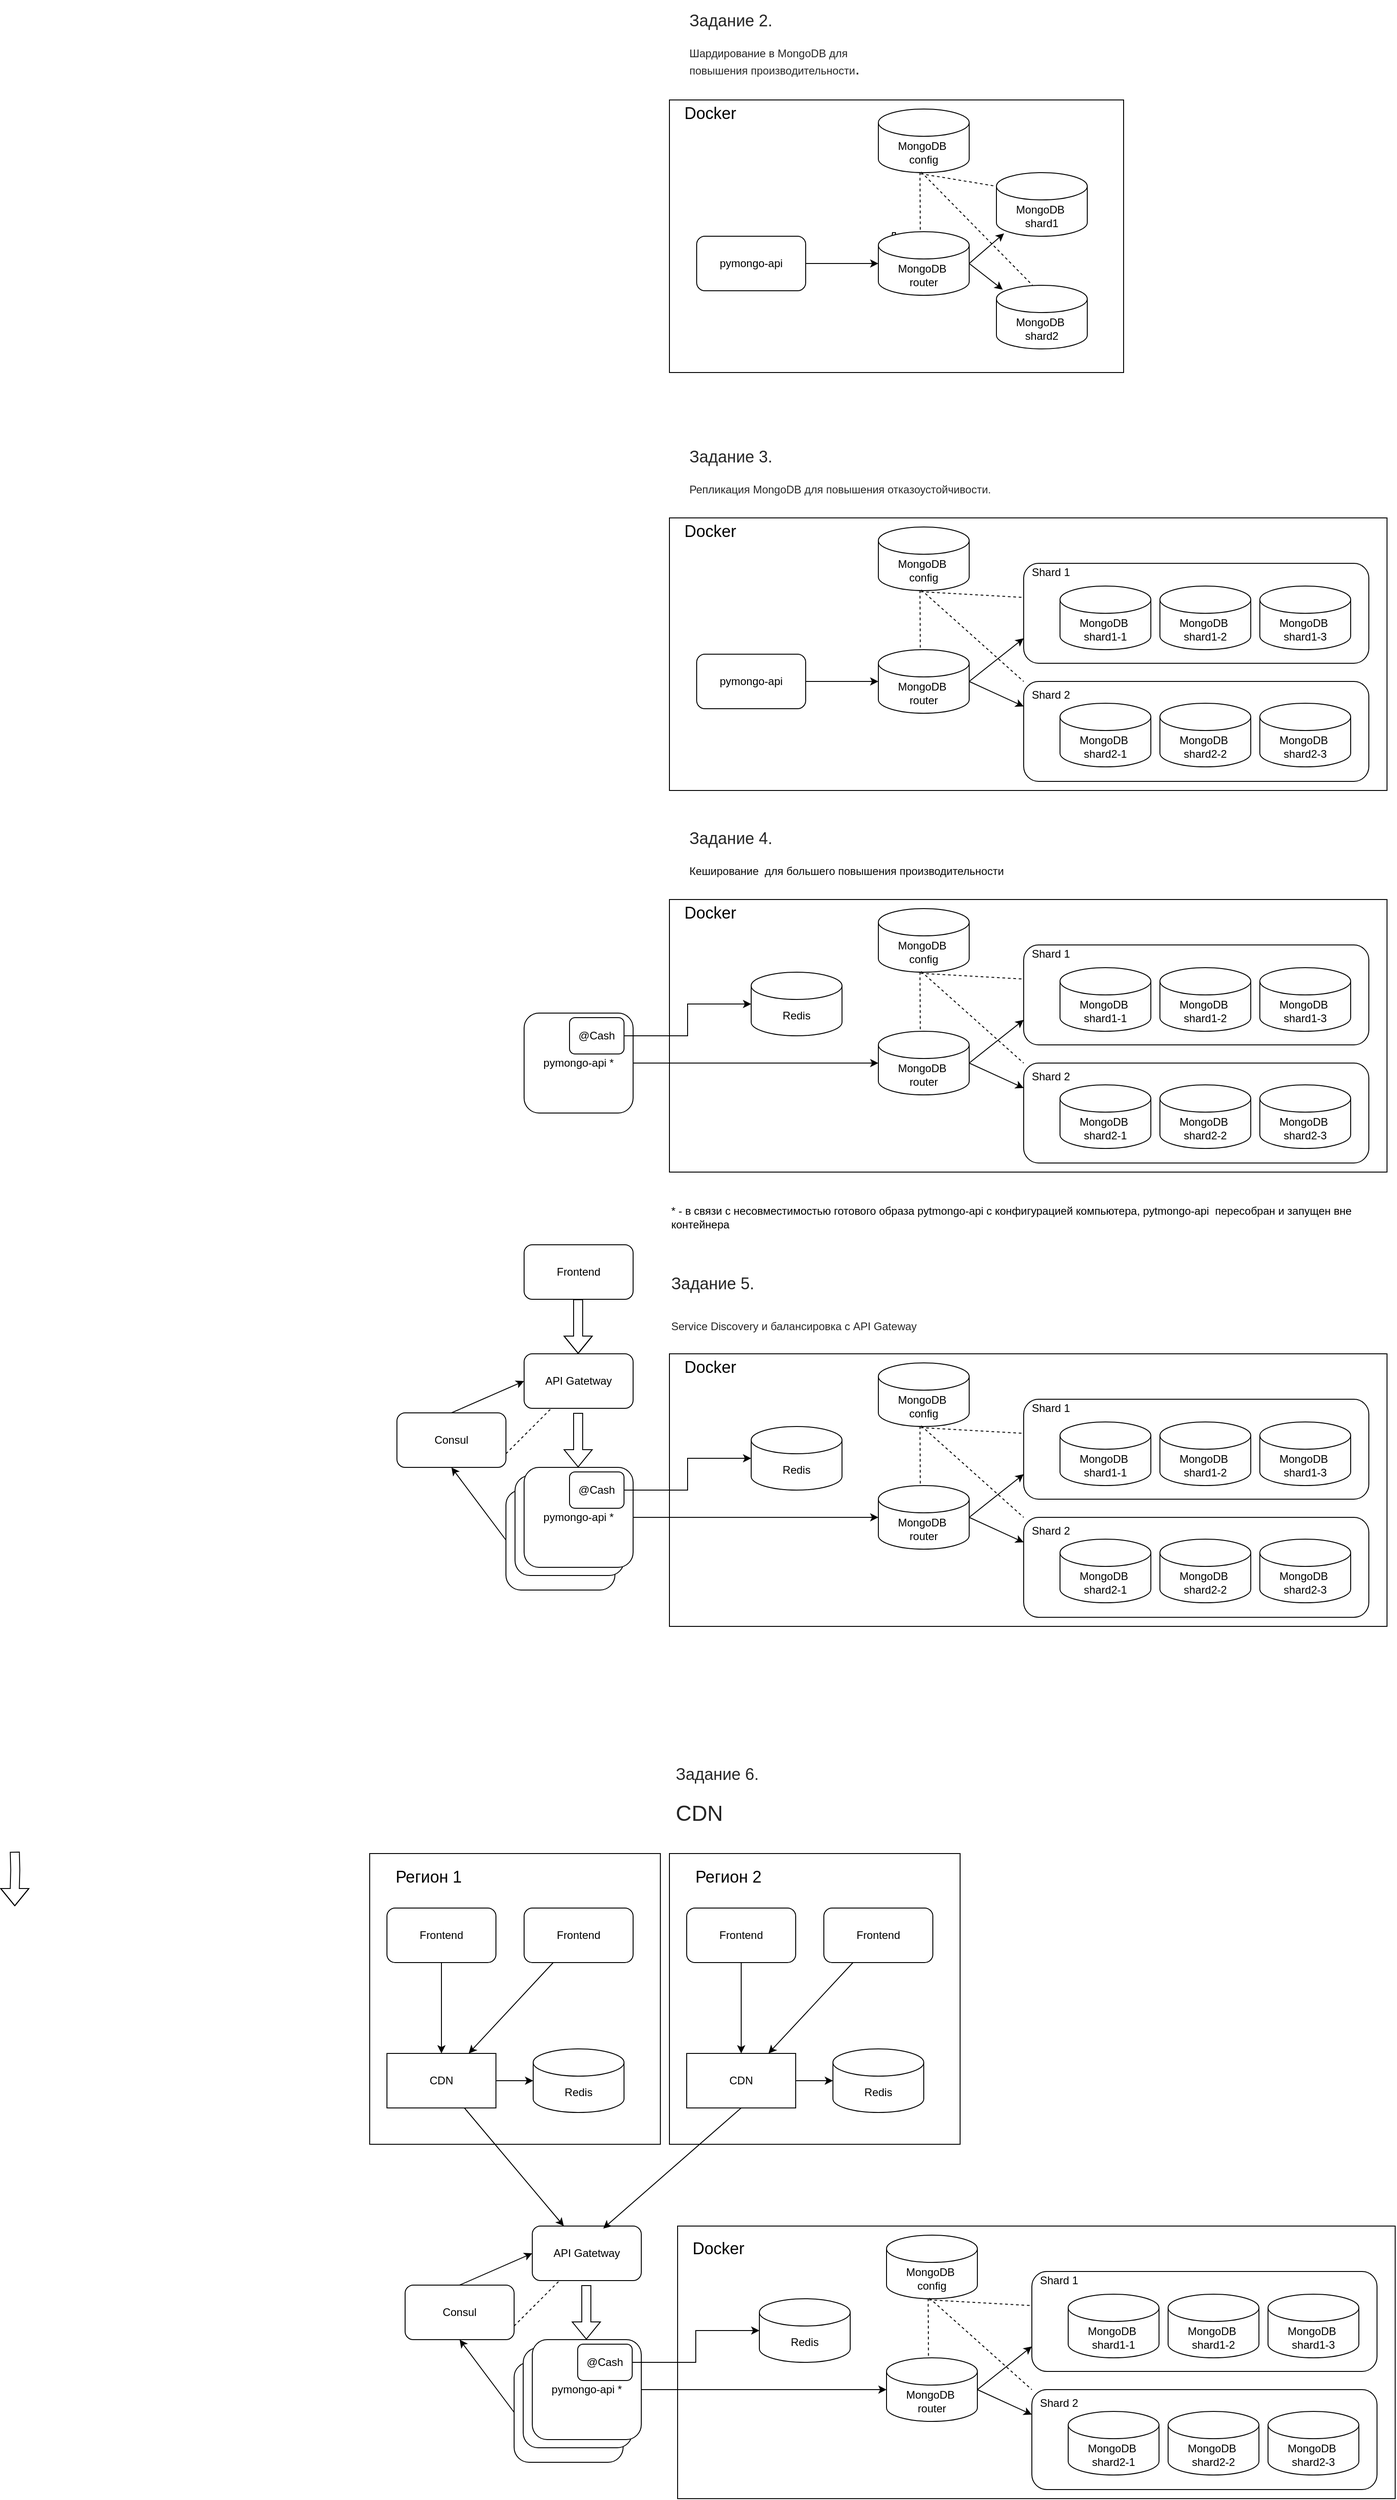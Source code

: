 <mxfile version="26.2.2">
  <diagram name="Page-1" id="-H_mtQnk-PTXWXPvYvuk">
    <mxGraphModel dx="2745" dy="1264" grid="1" gridSize="10" guides="1" tooltips="1" connect="1" arrows="1" fold="1" page="1" pageScale="1" pageWidth="1169" pageHeight="827" math="0" shadow="0">
      <root>
        <mxCell id="0" />
        <mxCell id="1" parent="0" />
        <mxCell id="1ZcwwXlKoj_4XfmJDvag-219" value="" style="whiteSpace=wrap;html=1;aspect=fixed;" vertex="1" parent="1">
          <mxGeometry x="330" y="2070" width="320" height="320" as="geometry" />
        </mxCell>
        <mxCell id="1ZcwwXlKoj_4XfmJDvag-103" value="pymongo-api *" style="rounded=1;whiteSpace=wrap;html=1;" vertex="1" parent="1">
          <mxGeometry x="150" y="1670" width="120" height="110" as="geometry" />
        </mxCell>
        <mxCell id="1ZcwwXlKoj_4XfmJDvag-102" value="pymongo-api *" style="rounded=1;whiteSpace=wrap;html=1;" vertex="1" parent="1">
          <mxGeometry x="160" y="1654" width="120" height="110" as="geometry" />
        </mxCell>
        <mxCell id="1ZcwwXlKoj_4XfmJDvag-11" value="До" style="rounded=0;whiteSpace=wrap;html=1;" vertex="1" parent="1">
          <mxGeometry x="330" y="140" width="500" height="300" as="geometry" />
        </mxCell>
        <mxCell id="zA23MoTUsTF4_91t8viU-2" value="MongoDB&amp;nbsp;&lt;div&gt;router&lt;/div&gt;" style="shape=cylinder3;whiteSpace=wrap;html=1;boundedLbl=1;backgroundOutline=1;size=15;" parent="1" vertex="1">
          <mxGeometry x="560" y="285" width="100" height="70" as="geometry" />
        </mxCell>
        <mxCell id="zA23MoTUsTF4_91t8viU-3" value="pymongo-api" style="rounded=1;whiteSpace=wrap;html=1;" parent="1" vertex="1">
          <mxGeometry x="360" y="290" width="120" height="60" as="geometry" />
        </mxCell>
        <mxCell id="zA23MoTUsTF4_91t8viU-4" style="edgeStyle=orthogonalEdgeStyle;rounded=0;orthogonalLoop=1;jettySize=auto;html=1;exitX=1;exitY=0.5;exitDx=0;exitDy=0;entryX=0;entryY=0.5;entryDx=0;entryDy=0;entryPerimeter=0;" parent="1" source="zA23MoTUsTF4_91t8viU-3" target="zA23MoTUsTF4_91t8viU-2" edge="1">
          <mxGeometry relative="1" as="geometry" />
        </mxCell>
        <mxCell id="1ZcwwXlKoj_4XfmJDvag-1" value="MongoDB&amp;nbsp;&lt;div&gt;shard1&lt;/div&gt;" style="shape=cylinder3;whiteSpace=wrap;html=1;boundedLbl=1;backgroundOutline=1;size=15;" vertex="1" parent="1">
          <mxGeometry x="690" y="220" width="100" height="70" as="geometry" />
        </mxCell>
        <mxCell id="1ZcwwXlKoj_4XfmJDvag-2" value="MongoDB&amp;nbsp;&lt;div&gt;shard2&lt;/div&gt;" style="shape=cylinder3;whiteSpace=wrap;html=1;boundedLbl=1;backgroundOutline=1;size=15;" vertex="1" parent="1">
          <mxGeometry x="690" y="344" width="100" height="70" as="geometry" />
        </mxCell>
        <mxCell id="1ZcwwXlKoj_4XfmJDvag-3" value="MongoDB&amp;nbsp;&lt;div&gt;config&lt;/div&gt;" style="shape=cylinder3;whiteSpace=wrap;html=1;boundedLbl=1;backgroundOutline=1;size=15;" vertex="1" parent="1">
          <mxGeometry x="560" y="150" width="100" height="70" as="geometry" />
        </mxCell>
        <mxCell id="1ZcwwXlKoj_4XfmJDvag-4" value="" style="endArrow=classic;html=1;rounded=0;exitX=1;exitY=0.5;exitDx=0;exitDy=0;exitPerimeter=0;entryX=0.084;entryY=0.955;entryDx=0;entryDy=0;entryPerimeter=0;" edge="1" parent="1" source="zA23MoTUsTF4_91t8viU-2" target="1ZcwwXlKoj_4XfmJDvag-1">
          <mxGeometry width="50" height="50" relative="1" as="geometry">
            <mxPoint x="580" y="280" as="sourcePoint" />
            <mxPoint x="630" y="230" as="targetPoint" />
          </mxGeometry>
        </mxCell>
        <mxCell id="1ZcwwXlKoj_4XfmJDvag-5" value="" style="endArrow=classic;html=1;rounded=0;exitX=1;exitY=0.5;exitDx=0;exitDy=0;exitPerimeter=0;entryX=0.07;entryY=0.069;entryDx=0;entryDy=0;entryPerimeter=0;" edge="1" parent="1" source="zA23MoTUsTF4_91t8viU-2" target="1ZcwwXlKoj_4XfmJDvag-2">
          <mxGeometry width="50" height="50" relative="1" as="geometry">
            <mxPoint x="670" y="330" as="sourcePoint" />
            <mxPoint x="708" y="297" as="targetPoint" />
          </mxGeometry>
        </mxCell>
        <mxCell id="1ZcwwXlKoj_4XfmJDvag-6" value="" style="endArrow=none;dashed=1;html=1;rounded=0;exitX=0.458;exitY=0.997;exitDx=0;exitDy=0;exitPerimeter=0;entryX=0.462;entryY=-0.008;entryDx=0;entryDy=0;entryPerimeter=0;" edge="1" parent="1" source="1ZcwwXlKoj_4XfmJDvag-3" target="zA23MoTUsTF4_91t8viU-2">
          <mxGeometry width="50" height="50" relative="1" as="geometry">
            <mxPoint x="580" y="280" as="sourcePoint" />
            <mxPoint x="630" y="230" as="targetPoint" />
          </mxGeometry>
        </mxCell>
        <mxCell id="1ZcwwXlKoj_4XfmJDvag-7" value="" style="endArrow=none;dashed=1;html=1;rounded=0;exitX=0.467;exitY=1.018;exitDx=0;exitDy=0;exitPerimeter=0;entryX=0;entryY=0;entryDx=0;entryDy=15;entryPerimeter=0;" edge="1" parent="1" source="1ZcwwXlKoj_4XfmJDvag-3" target="1ZcwwXlKoj_4XfmJDvag-1">
          <mxGeometry width="50" height="50" relative="1" as="geometry">
            <mxPoint x="616" y="220" as="sourcePoint" />
            <mxPoint x="616" y="294" as="targetPoint" />
          </mxGeometry>
        </mxCell>
        <mxCell id="1ZcwwXlKoj_4XfmJDvag-8" value="" style="endArrow=none;dashed=1;html=1;rounded=0;entryX=0.397;entryY=-0.001;entryDx=0;entryDy=0;entryPerimeter=0;exitX=0.472;exitY=0.99;exitDx=0;exitDy=0;exitPerimeter=0;" edge="1" parent="1" source="1ZcwwXlKoj_4XfmJDvag-3" target="1ZcwwXlKoj_4XfmJDvag-2">
          <mxGeometry width="50" height="50" relative="1" as="geometry">
            <mxPoint x="610" y="210" as="sourcePoint" />
            <mxPoint x="626" y="304" as="targetPoint" />
          </mxGeometry>
        </mxCell>
        <mxCell id="1ZcwwXlKoj_4XfmJDvag-9" value="&lt;h1 style=&quot;margin-top: 0px;&quot;&gt;&lt;span style=&quot;color: rgba(0, 0, 0, 0.85); font-family: &amp;quot;YS Text&amp;quot;, sans-serif; font-size: 18px; font-weight: 400; white-space-collapse: preserve-breaks; background-color: rgb(255, 255, 255);&quot;&gt;Задание 2.&lt;/span&gt;&lt;/h1&gt;&lt;p&gt;&lt;span style=&quot;color: rgba(0, 0, 0, 0.85); font-family: &amp;quot;YS Text&amp;quot;, sans-serif; white-space-collapse: preserve-breaks; background-color: rgb(255, 255, 255);&quot;&gt;&lt;font style=&quot;font-size: 12px;&quot;&gt;Шардирование в MongoDB для&amp;nbsp; повышения производительности&lt;/font&gt;&lt;/span&gt;&lt;span style=&quot;color: rgba(0, 0, 0, 0.85); font-family: &amp;quot;YS Text&amp;quot;, sans-serif; font-size: 18px; white-space-collapse: preserve-breaks; background-color: rgb(255, 255, 255);&quot;&gt;.&lt;/span&gt;&lt;/p&gt;" style="text;html=1;whiteSpace=wrap;overflow=hidden;rounded=0;" vertex="1" parent="1">
          <mxGeometry x="350" y="30" width="220" height="110" as="geometry" />
        </mxCell>
        <mxCell id="1ZcwwXlKoj_4XfmJDvag-12" value="&lt;font style=&quot;font-size: 18px;&quot;&gt;Docker&lt;/font&gt;" style="text;html=1;align=center;verticalAlign=middle;whiteSpace=wrap;rounded=0;" vertex="1" parent="1">
          <mxGeometry x="340" y="140" width="70" height="30" as="geometry" />
        </mxCell>
        <mxCell id="1ZcwwXlKoj_4XfmJDvag-26" value="" style="rounded=0;whiteSpace=wrap;html=1;" vertex="1" parent="1">
          <mxGeometry x="330" y="600" width="790" height="300" as="geometry" />
        </mxCell>
        <mxCell id="1ZcwwXlKoj_4XfmJDvag-27" value="MongoDB&amp;nbsp;&lt;div&gt;router&lt;/div&gt;" style="shape=cylinder3;whiteSpace=wrap;html=1;boundedLbl=1;backgroundOutline=1;size=15;" vertex="1" parent="1">
          <mxGeometry x="560" y="745" width="100" height="70" as="geometry" />
        </mxCell>
        <mxCell id="1ZcwwXlKoj_4XfmJDvag-28" value="pymongo-api" style="rounded=1;whiteSpace=wrap;html=1;" vertex="1" parent="1">
          <mxGeometry x="360" y="750" width="120" height="60" as="geometry" />
        </mxCell>
        <mxCell id="1ZcwwXlKoj_4XfmJDvag-29" style="edgeStyle=orthogonalEdgeStyle;rounded=0;orthogonalLoop=1;jettySize=auto;html=1;exitX=1;exitY=0.5;exitDx=0;exitDy=0;entryX=0;entryY=0.5;entryDx=0;entryDy=0;entryPerimeter=0;" edge="1" parent="1" source="1ZcwwXlKoj_4XfmJDvag-28" target="1ZcwwXlKoj_4XfmJDvag-27">
          <mxGeometry relative="1" as="geometry" />
        </mxCell>
        <mxCell id="1ZcwwXlKoj_4XfmJDvag-32" value="MongoDB&amp;nbsp;&lt;div&gt;config&lt;/div&gt;" style="shape=cylinder3;whiteSpace=wrap;html=1;boundedLbl=1;backgroundOutline=1;size=15;" vertex="1" parent="1">
          <mxGeometry x="560" y="610" width="100" height="70" as="geometry" />
        </mxCell>
        <mxCell id="1ZcwwXlKoj_4XfmJDvag-33" value="" style="endArrow=classic;html=1;rounded=0;exitX=1;exitY=0.5;exitDx=0;exitDy=0;exitPerimeter=0;entryX=0;entryY=0.75;entryDx=0;entryDy=0;" edge="1" parent="1" source="1ZcwwXlKoj_4XfmJDvag-27" target="1ZcwwXlKoj_4XfmJDvag-44">
          <mxGeometry width="50" height="50" relative="1" as="geometry">
            <mxPoint x="580" y="740" as="sourcePoint" />
            <mxPoint x="720" y="760" as="targetPoint" />
          </mxGeometry>
        </mxCell>
        <mxCell id="1ZcwwXlKoj_4XfmJDvag-34" value="" style="endArrow=classic;html=1;rounded=0;exitX=1;exitY=0.5;exitDx=0;exitDy=0;exitPerimeter=0;entryX=0;entryY=0.25;entryDx=0;entryDy=0;" edge="1" parent="1" source="1ZcwwXlKoj_4XfmJDvag-27" target="1ZcwwXlKoj_4XfmJDvag-47">
          <mxGeometry width="50" height="50" relative="1" as="geometry">
            <mxPoint x="670" y="790" as="sourcePoint" />
            <mxPoint x="708" y="757" as="targetPoint" />
          </mxGeometry>
        </mxCell>
        <mxCell id="1ZcwwXlKoj_4XfmJDvag-35" value="" style="endArrow=none;dashed=1;html=1;rounded=0;exitX=0.458;exitY=0.997;exitDx=0;exitDy=0;exitPerimeter=0;entryX=0.462;entryY=-0.008;entryDx=0;entryDy=0;entryPerimeter=0;" edge="1" parent="1" source="1ZcwwXlKoj_4XfmJDvag-32" target="1ZcwwXlKoj_4XfmJDvag-27">
          <mxGeometry width="50" height="50" relative="1" as="geometry">
            <mxPoint x="580" y="740" as="sourcePoint" />
            <mxPoint x="630" y="690" as="targetPoint" />
          </mxGeometry>
        </mxCell>
        <mxCell id="1ZcwwXlKoj_4XfmJDvag-36" value="" style="endArrow=none;dashed=1;html=1;rounded=0;exitX=0.467;exitY=1.018;exitDx=0;exitDy=0;exitPerimeter=0;entryX=-0.003;entryY=0.341;entryDx=0;entryDy=0;entryPerimeter=0;" edge="1" parent="1" source="1ZcwwXlKoj_4XfmJDvag-32" target="1ZcwwXlKoj_4XfmJDvag-44">
          <mxGeometry width="50" height="50" relative="1" as="geometry">
            <mxPoint x="616" y="680" as="sourcePoint" />
            <mxPoint x="616" y="754" as="targetPoint" />
          </mxGeometry>
        </mxCell>
        <mxCell id="1ZcwwXlKoj_4XfmJDvag-37" value="" style="endArrow=none;dashed=1;html=1;rounded=0;entryX=0;entryY=0;entryDx=0;entryDy=0;exitX=0.472;exitY=0.99;exitDx=0;exitDy=0;exitPerimeter=0;" edge="1" parent="1" source="1ZcwwXlKoj_4XfmJDvag-32" target="1ZcwwXlKoj_4XfmJDvag-47">
          <mxGeometry width="50" height="50" relative="1" as="geometry">
            <mxPoint x="610" y="670" as="sourcePoint" />
            <mxPoint x="626" y="764" as="targetPoint" />
          </mxGeometry>
        </mxCell>
        <mxCell id="1ZcwwXlKoj_4XfmJDvag-38" value="&lt;h1 style=&quot;margin-top: 0px;&quot;&gt;&lt;span style=&quot;color: rgba(0, 0, 0, 0.85); font-family: &amp;quot;YS Text&amp;quot;, sans-serif; font-size: 18px; font-weight: 400; white-space-collapse: preserve-breaks; background-color: rgb(255, 255, 255);&quot;&gt;Задание 3.&lt;/span&gt;&lt;/h1&gt;&lt;p&gt;&lt;span style=&quot;color: rgba(0, 0, 0, 0.85); font-family: &amp;quot;YS Text&amp;quot;, sans-serif; white-space-collapse: preserve-breaks; background-color: rgb(255, 255, 255);&quot;&gt;&lt;font style=&quot;font-size: 12px;&quot;&gt;Репликация MongoDB для повышения отказоустойчивости.&lt;/font&gt;&lt;/span&gt;&lt;/p&gt;" style="text;html=1;whiteSpace=wrap;overflow=hidden;rounded=0;" vertex="1" parent="1">
          <mxGeometry x="350" y="510" width="360" height="80" as="geometry" />
        </mxCell>
        <mxCell id="1ZcwwXlKoj_4XfmJDvag-39" value="&lt;font style=&quot;font-size: 18px;&quot;&gt;Docker&lt;/font&gt;" style="text;html=1;align=center;verticalAlign=middle;whiteSpace=wrap;rounded=0;" vertex="1" parent="1">
          <mxGeometry x="340" y="600" width="70" height="30" as="geometry" />
        </mxCell>
        <mxCell id="1ZcwwXlKoj_4XfmJDvag-44" value="" style="rounded=1;whiteSpace=wrap;html=1;" vertex="1" parent="1">
          <mxGeometry x="720" y="650" width="380" height="110" as="geometry" />
        </mxCell>
        <mxCell id="1ZcwwXlKoj_4XfmJDvag-30" value="MongoDB&amp;nbsp;&lt;div&gt;shard1-1&lt;/div&gt;" style="shape=cylinder3;whiteSpace=wrap;html=1;boundedLbl=1;backgroundOutline=1;size=15;" vertex="1" parent="1">
          <mxGeometry x="760" y="675" width="100" height="70" as="geometry" />
        </mxCell>
        <mxCell id="1ZcwwXlKoj_4XfmJDvag-40" value="MongoDB&amp;nbsp;&lt;div&gt;shard1-2&lt;/div&gt;" style="shape=cylinder3;whiteSpace=wrap;html=1;boundedLbl=1;backgroundOutline=1;size=15;" vertex="1" parent="1">
          <mxGeometry x="870" y="675" width="100" height="70" as="geometry" />
        </mxCell>
        <mxCell id="1ZcwwXlKoj_4XfmJDvag-41" value="MongoDB&amp;nbsp;&lt;div&gt;shard1-3&lt;/div&gt;" style="shape=cylinder3;whiteSpace=wrap;html=1;boundedLbl=1;backgroundOutline=1;size=15;" vertex="1" parent="1">
          <mxGeometry x="980" y="675" width="100" height="70" as="geometry" />
        </mxCell>
        <mxCell id="1ZcwwXlKoj_4XfmJDvag-47" value="" style="rounded=1;whiteSpace=wrap;html=1;" vertex="1" parent="1">
          <mxGeometry x="720" y="780" width="380" height="110" as="geometry" />
        </mxCell>
        <mxCell id="1ZcwwXlKoj_4XfmJDvag-31" value="MongoDB&amp;nbsp;&lt;div&gt;shard2-1&lt;/div&gt;" style="shape=cylinder3;whiteSpace=wrap;html=1;boundedLbl=1;backgroundOutline=1;size=15;" vertex="1" parent="1">
          <mxGeometry x="760" y="804" width="100" height="70" as="geometry" />
        </mxCell>
        <mxCell id="1ZcwwXlKoj_4XfmJDvag-42" value="MongoDB&amp;nbsp;&lt;div&gt;shard2-2&lt;/div&gt;" style="shape=cylinder3;whiteSpace=wrap;html=1;boundedLbl=1;backgroundOutline=1;size=15;" vertex="1" parent="1">
          <mxGeometry x="870" y="804" width="100" height="70" as="geometry" />
        </mxCell>
        <mxCell id="1ZcwwXlKoj_4XfmJDvag-43" value="MongoDB&amp;nbsp;&lt;div&gt;shard2-3&lt;/div&gt;" style="shape=cylinder3;whiteSpace=wrap;html=1;boundedLbl=1;backgroundOutline=1;size=15;" vertex="1" parent="1">
          <mxGeometry x="980" y="804" width="100" height="70" as="geometry" />
        </mxCell>
        <mxCell id="1ZcwwXlKoj_4XfmJDvag-48" value="Shard 1" style="text;html=1;align=center;verticalAlign=middle;whiteSpace=wrap;rounded=0;" vertex="1" parent="1">
          <mxGeometry x="720" y="645" width="60" height="30" as="geometry" />
        </mxCell>
        <mxCell id="1ZcwwXlKoj_4XfmJDvag-49" value="Shard 2" style="text;html=1;align=center;verticalAlign=middle;whiteSpace=wrap;rounded=0;" vertex="1" parent="1">
          <mxGeometry x="720" y="780" width="60" height="30" as="geometry" />
        </mxCell>
        <mxCell id="1ZcwwXlKoj_4XfmJDvag-50" value="" style="rounded=0;whiteSpace=wrap;html=1;" vertex="1" parent="1">
          <mxGeometry x="330" y="1020" width="790" height="300" as="geometry" />
        </mxCell>
        <mxCell id="1ZcwwXlKoj_4XfmJDvag-51" value="MongoDB&amp;nbsp;&lt;div&gt;router&lt;/div&gt;" style="shape=cylinder3;whiteSpace=wrap;html=1;boundedLbl=1;backgroundOutline=1;size=15;" vertex="1" parent="1">
          <mxGeometry x="560" y="1165" width="100" height="70" as="geometry" />
        </mxCell>
        <mxCell id="1ZcwwXlKoj_4XfmJDvag-52" value="pymongo-api *" style="rounded=1;whiteSpace=wrap;html=1;" vertex="1" parent="1">
          <mxGeometry x="170" y="1145" width="120" height="110" as="geometry" />
        </mxCell>
        <mxCell id="1ZcwwXlKoj_4XfmJDvag-53" style="edgeStyle=orthogonalEdgeStyle;rounded=0;orthogonalLoop=1;jettySize=auto;html=1;exitX=1;exitY=0.5;exitDx=0;exitDy=0;entryX=0;entryY=0.5;entryDx=0;entryDy=0;entryPerimeter=0;" edge="1" parent="1" source="1ZcwwXlKoj_4XfmJDvag-52" target="1ZcwwXlKoj_4XfmJDvag-51">
          <mxGeometry relative="1" as="geometry" />
        </mxCell>
        <mxCell id="1ZcwwXlKoj_4XfmJDvag-54" value="MongoDB&amp;nbsp;&lt;div&gt;config&lt;/div&gt;" style="shape=cylinder3;whiteSpace=wrap;html=1;boundedLbl=1;backgroundOutline=1;size=15;" vertex="1" parent="1">
          <mxGeometry x="560" y="1030" width="100" height="70" as="geometry" />
        </mxCell>
        <mxCell id="1ZcwwXlKoj_4XfmJDvag-55" value="" style="endArrow=classic;html=1;rounded=0;exitX=1;exitY=0.5;exitDx=0;exitDy=0;exitPerimeter=0;entryX=0;entryY=0.75;entryDx=0;entryDy=0;" edge="1" parent="1" source="1ZcwwXlKoj_4XfmJDvag-51" target="1ZcwwXlKoj_4XfmJDvag-62">
          <mxGeometry width="50" height="50" relative="1" as="geometry">
            <mxPoint x="580" y="1160" as="sourcePoint" />
            <mxPoint x="720" y="1180" as="targetPoint" />
          </mxGeometry>
        </mxCell>
        <mxCell id="1ZcwwXlKoj_4XfmJDvag-56" value="" style="endArrow=classic;html=1;rounded=0;exitX=1;exitY=0.5;exitDx=0;exitDy=0;exitPerimeter=0;entryX=0;entryY=0.25;entryDx=0;entryDy=0;" edge="1" parent="1" source="1ZcwwXlKoj_4XfmJDvag-51" target="1ZcwwXlKoj_4XfmJDvag-66">
          <mxGeometry width="50" height="50" relative="1" as="geometry">
            <mxPoint x="670" y="1210" as="sourcePoint" />
            <mxPoint x="708" y="1177" as="targetPoint" />
          </mxGeometry>
        </mxCell>
        <mxCell id="1ZcwwXlKoj_4XfmJDvag-57" value="" style="endArrow=none;dashed=1;html=1;rounded=0;exitX=0.458;exitY=0.997;exitDx=0;exitDy=0;exitPerimeter=0;entryX=0.462;entryY=-0.008;entryDx=0;entryDy=0;entryPerimeter=0;" edge="1" parent="1" source="1ZcwwXlKoj_4XfmJDvag-54" target="1ZcwwXlKoj_4XfmJDvag-51">
          <mxGeometry width="50" height="50" relative="1" as="geometry">
            <mxPoint x="580" y="1160" as="sourcePoint" />
            <mxPoint x="630" y="1110" as="targetPoint" />
          </mxGeometry>
        </mxCell>
        <mxCell id="1ZcwwXlKoj_4XfmJDvag-58" value="" style="endArrow=none;dashed=1;html=1;rounded=0;exitX=0.467;exitY=1.018;exitDx=0;exitDy=0;exitPerimeter=0;entryX=-0.003;entryY=0.341;entryDx=0;entryDy=0;entryPerimeter=0;" edge="1" parent="1" source="1ZcwwXlKoj_4XfmJDvag-54" target="1ZcwwXlKoj_4XfmJDvag-62">
          <mxGeometry width="50" height="50" relative="1" as="geometry">
            <mxPoint x="616" y="1100" as="sourcePoint" />
            <mxPoint x="616" y="1174" as="targetPoint" />
          </mxGeometry>
        </mxCell>
        <mxCell id="1ZcwwXlKoj_4XfmJDvag-59" value="" style="endArrow=none;dashed=1;html=1;rounded=0;entryX=0;entryY=0;entryDx=0;entryDy=0;exitX=0.472;exitY=0.99;exitDx=0;exitDy=0;exitPerimeter=0;" edge="1" parent="1" source="1ZcwwXlKoj_4XfmJDvag-54" target="1ZcwwXlKoj_4XfmJDvag-66">
          <mxGeometry width="50" height="50" relative="1" as="geometry">
            <mxPoint x="610" y="1090" as="sourcePoint" />
            <mxPoint x="626" y="1184" as="targetPoint" />
          </mxGeometry>
        </mxCell>
        <mxCell id="1ZcwwXlKoj_4XfmJDvag-60" value="&lt;h1 style=&quot;margin-top: 0px;&quot;&gt;&lt;span style=&quot;color: rgba(0, 0, 0, 0.85); font-family: &amp;quot;YS Text&amp;quot;, sans-serif; font-size: 18px; font-weight: 400; white-space-collapse: preserve-breaks; background-color: rgb(255, 255, 255);&quot;&gt;Задание 4.&lt;/span&gt;&lt;/h1&gt;&lt;p&gt;&lt;font style=&quot;color: rgb(10, 10, 10);&quot; face=&quot;YS Text, sans-serif&quot;&gt;&lt;span style=&quot;white-space-collapse: preserve-breaks; background-color: rgb(255, 255, 255);&quot;&gt;Кеширование&amp;nbsp; для большего повышения производительности&lt;/span&gt;&lt;/font&gt;&lt;/p&gt;" style="text;html=1;whiteSpace=wrap;overflow=hidden;rounded=0;" vertex="1" parent="1">
          <mxGeometry x="350" y="930" width="360" height="80" as="geometry" />
        </mxCell>
        <mxCell id="1ZcwwXlKoj_4XfmJDvag-61" value="&lt;font style=&quot;font-size: 18px;&quot;&gt;Docker&lt;/font&gt;" style="text;html=1;align=center;verticalAlign=middle;whiteSpace=wrap;rounded=0;" vertex="1" parent="1">
          <mxGeometry x="340" y="1020" width="70" height="30" as="geometry" />
        </mxCell>
        <mxCell id="1ZcwwXlKoj_4XfmJDvag-62" value="" style="rounded=1;whiteSpace=wrap;html=1;" vertex="1" parent="1">
          <mxGeometry x="720" y="1070" width="380" height="110" as="geometry" />
        </mxCell>
        <mxCell id="1ZcwwXlKoj_4XfmJDvag-63" value="MongoDB&amp;nbsp;&lt;div&gt;shard1-1&lt;/div&gt;" style="shape=cylinder3;whiteSpace=wrap;html=1;boundedLbl=1;backgroundOutline=1;size=15;" vertex="1" parent="1">
          <mxGeometry x="760" y="1095" width="100" height="70" as="geometry" />
        </mxCell>
        <mxCell id="1ZcwwXlKoj_4XfmJDvag-64" value="MongoDB&amp;nbsp;&lt;div&gt;shard1-2&lt;/div&gt;" style="shape=cylinder3;whiteSpace=wrap;html=1;boundedLbl=1;backgroundOutline=1;size=15;" vertex="1" parent="1">
          <mxGeometry x="870" y="1095" width="100" height="70" as="geometry" />
        </mxCell>
        <mxCell id="1ZcwwXlKoj_4XfmJDvag-65" value="MongoDB&amp;nbsp;&lt;div&gt;shard1-3&lt;/div&gt;" style="shape=cylinder3;whiteSpace=wrap;html=1;boundedLbl=1;backgroundOutline=1;size=15;" vertex="1" parent="1">
          <mxGeometry x="980" y="1095" width="100" height="70" as="geometry" />
        </mxCell>
        <mxCell id="1ZcwwXlKoj_4XfmJDvag-66" value="" style="rounded=1;whiteSpace=wrap;html=1;" vertex="1" parent="1">
          <mxGeometry x="720" y="1200" width="380" height="110" as="geometry" />
        </mxCell>
        <mxCell id="1ZcwwXlKoj_4XfmJDvag-67" value="MongoDB&amp;nbsp;&lt;div&gt;shard2-1&lt;/div&gt;" style="shape=cylinder3;whiteSpace=wrap;html=1;boundedLbl=1;backgroundOutline=1;size=15;" vertex="1" parent="1">
          <mxGeometry x="760" y="1224" width="100" height="70" as="geometry" />
        </mxCell>
        <mxCell id="1ZcwwXlKoj_4XfmJDvag-68" value="MongoDB&amp;nbsp;&lt;div&gt;shard2-2&lt;/div&gt;" style="shape=cylinder3;whiteSpace=wrap;html=1;boundedLbl=1;backgroundOutline=1;size=15;" vertex="1" parent="1">
          <mxGeometry x="870" y="1224" width="100" height="70" as="geometry" />
        </mxCell>
        <mxCell id="1ZcwwXlKoj_4XfmJDvag-69" value="MongoDB&amp;nbsp;&lt;div&gt;shard2-3&lt;/div&gt;" style="shape=cylinder3;whiteSpace=wrap;html=1;boundedLbl=1;backgroundOutline=1;size=15;" vertex="1" parent="1">
          <mxGeometry x="980" y="1224" width="100" height="70" as="geometry" />
        </mxCell>
        <mxCell id="1ZcwwXlKoj_4XfmJDvag-70" value="Shard 1" style="text;html=1;align=center;verticalAlign=middle;whiteSpace=wrap;rounded=0;" vertex="1" parent="1">
          <mxGeometry x="720" y="1065" width="60" height="30" as="geometry" />
        </mxCell>
        <mxCell id="1ZcwwXlKoj_4XfmJDvag-71" value="Shard 2" style="text;html=1;align=center;verticalAlign=middle;whiteSpace=wrap;rounded=0;" vertex="1" parent="1">
          <mxGeometry x="720" y="1200" width="60" height="30" as="geometry" />
        </mxCell>
        <mxCell id="1ZcwwXlKoj_4XfmJDvag-72" value="Redis" style="shape=cylinder3;whiteSpace=wrap;html=1;boundedLbl=1;backgroundOutline=1;size=15;" vertex="1" parent="1">
          <mxGeometry x="420" y="1100" width="100" height="70" as="geometry" />
        </mxCell>
        <mxCell id="1ZcwwXlKoj_4XfmJDvag-73" value="@Cash" style="rounded=1;whiteSpace=wrap;html=1;" vertex="1" parent="1">
          <mxGeometry x="220" y="1150" width="60" height="40" as="geometry" />
        </mxCell>
        <mxCell id="1ZcwwXlKoj_4XfmJDvag-74" style="edgeStyle=orthogonalEdgeStyle;rounded=0;orthogonalLoop=1;jettySize=auto;html=1;exitX=1;exitY=0.5;exitDx=0;exitDy=0;" edge="1" parent="1" source="1ZcwwXlKoj_4XfmJDvag-73" target="1ZcwwXlKoj_4XfmJDvag-72">
          <mxGeometry relative="1" as="geometry">
            <mxPoint x="260" y="1190" as="sourcePoint" />
            <mxPoint x="530" y="1190" as="targetPoint" />
            <Array as="points" />
          </mxGeometry>
        </mxCell>
        <mxCell id="1ZcwwXlKoj_4XfmJDvag-75" value="* - в связи с несовместимостью готового образа pytmongo-api c конфигурацией компьютера, pytmongo-api&amp;nbsp; пересобран и запущен вне контейнера&amp;nbsp;&amp;nbsp;" style="text;html=1;align=left;verticalAlign=middle;whiteSpace=wrap;rounded=0;" vertex="1" parent="1">
          <mxGeometry x="330" y="1350" width="790" height="40" as="geometry" />
        </mxCell>
        <mxCell id="1ZcwwXlKoj_4XfmJDvag-76" value="" style="rounded=0;whiteSpace=wrap;html=1;" vertex="1" parent="1">
          <mxGeometry x="330" y="1520" width="790" height="300" as="geometry" />
        </mxCell>
        <mxCell id="1ZcwwXlKoj_4XfmJDvag-77" value="MongoDB&amp;nbsp;&lt;div&gt;router&lt;/div&gt;" style="shape=cylinder3;whiteSpace=wrap;html=1;boundedLbl=1;backgroundOutline=1;size=15;" vertex="1" parent="1">
          <mxGeometry x="560" y="1665" width="100" height="70" as="geometry" />
        </mxCell>
        <mxCell id="1ZcwwXlKoj_4XfmJDvag-78" value="pymongo-api *" style="rounded=1;whiteSpace=wrap;html=1;" vertex="1" parent="1">
          <mxGeometry x="170" y="1645" width="120" height="110" as="geometry" />
        </mxCell>
        <mxCell id="1ZcwwXlKoj_4XfmJDvag-79" style="edgeStyle=orthogonalEdgeStyle;rounded=0;orthogonalLoop=1;jettySize=auto;html=1;exitX=1;exitY=0.5;exitDx=0;exitDy=0;entryX=0;entryY=0.5;entryDx=0;entryDy=0;entryPerimeter=0;" edge="1" parent="1" source="1ZcwwXlKoj_4XfmJDvag-78" target="1ZcwwXlKoj_4XfmJDvag-77">
          <mxGeometry relative="1" as="geometry" />
        </mxCell>
        <mxCell id="1ZcwwXlKoj_4XfmJDvag-80" value="MongoDB&amp;nbsp;&lt;div&gt;config&lt;/div&gt;" style="shape=cylinder3;whiteSpace=wrap;html=1;boundedLbl=1;backgroundOutline=1;size=15;" vertex="1" parent="1">
          <mxGeometry x="560" y="1530" width="100" height="70" as="geometry" />
        </mxCell>
        <mxCell id="1ZcwwXlKoj_4XfmJDvag-81" value="" style="endArrow=classic;html=1;rounded=0;exitX=1;exitY=0.5;exitDx=0;exitDy=0;exitPerimeter=0;entryX=0;entryY=0.75;entryDx=0;entryDy=0;" edge="1" parent="1" source="1ZcwwXlKoj_4XfmJDvag-77" target="1ZcwwXlKoj_4XfmJDvag-87">
          <mxGeometry width="50" height="50" relative="1" as="geometry">
            <mxPoint x="580" y="1660" as="sourcePoint" />
            <mxPoint x="720" y="1680" as="targetPoint" />
          </mxGeometry>
        </mxCell>
        <mxCell id="1ZcwwXlKoj_4XfmJDvag-82" value="" style="endArrow=classic;html=1;rounded=0;exitX=1;exitY=0.5;exitDx=0;exitDy=0;exitPerimeter=0;entryX=0;entryY=0.25;entryDx=0;entryDy=0;" edge="1" parent="1" source="1ZcwwXlKoj_4XfmJDvag-77" target="1ZcwwXlKoj_4XfmJDvag-91">
          <mxGeometry width="50" height="50" relative="1" as="geometry">
            <mxPoint x="670" y="1710" as="sourcePoint" />
            <mxPoint x="708" y="1677" as="targetPoint" />
          </mxGeometry>
        </mxCell>
        <mxCell id="1ZcwwXlKoj_4XfmJDvag-83" value="" style="endArrow=none;dashed=1;html=1;rounded=0;exitX=0.458;exitY=0.997;exitDx=0;exitDy=0;exitPerimeter=0;entryX=0.462;entryY=-0.008;entryDx=0;entryDy=0;entryPerimeter=0;" edge="1" parent="1" source="1ZcwwXlKoj_4XfmJDvag-80" target="1ZcwwXlKoj_4XfmJDvag-77">
          <mxGeometry width="50" height="50" relative="1" as="geometry">
            <mxPoint x="580" y="1660" as="sourcePoint" />
            <mxPoint x="630" y="1610" as="targetPoint" />
          </mxGeometry>
        </mxCell>
        <mxCell id="1ZcwwXlKoj_4XfmJDvag-84" value="" style="endArrow=none;dashed=1;html=1;rounded=0;exitX=0.467;exitY=1.018;exitDx=0;exitDy=0;exitPerimeter=0;entryX=-0.003;entryY=0.341;entryDx=0;entryDy=0;entryPerimeter=0;" edge="1" parent="1" source="1ZcwwXlKoj_4XfmJDvag-80" target="1ZcwwXlKoj_4XfmJDvag-87">
          <mxGeometry width="50" height="50" relative="1" as="geometry">
            <mxPoint x="616" y="1600" as="sourcePoint" />
            <mxPoint x="616" y="1674" as="targetPoint" />
          </mxGeometry>
        </mxCell>
        <mxCell id="1ZcwwXlKoj_4XfmJDvag-85" value="" style="endArrow=none;dashed=1;html=1;rounded=0;entryX=0;entryY=0;entryDx=0;entryDy=0;exitX=0.472;exitY=0.99;exitDx=0;exitDy=0;exitPerimeter=0;" edge="1" parent="1" source="1ZcwwXlKoj_4XfmJDvag-80" target="1ZcwwXlKoj_4XfmJDvag-91">
          <mxGeometry width="50" height="50" relative="1" as="geometry">
            <mxPoint x="610" y="1590" as="sourcePoint" />
            <mxPoint x="626" y="1684" as="targetPoint" />
          </mxGeometry>
        </mxCell>
        <mxCell id="1ZcwwXlKoj_4XfmJDvag-86" value="&lt;font style=&quot;font-size: 18px;&quot;&gt;Docker&lt;/font&gt;" style="text;html=1;align=center;verticalAlign=middle;whiteSpace=wrap;rounded=0;" vertex="1" parent="1">
          <mxGeometry x="340" y="1520" width="70" height="30" as="geometry" />
        </mxCell>
        <mxCell id="1ZcwwXlKoj_4XfmJDvag-87" value="" style="rounded=1;whiteSpace=wrap;html=1;" vertex="1" parent="1">
          <mxGeometry x="720" y="1570" width="380" height="110" as="geometry" />
        </mxCell>
        <mxCell id="1ZcwwXlKoj_4XfmJDvag-88" value="MongoDB&amp;nbsp;&lt;div&gt;shard1-1&lt;/div&gt;" style="shape=cylinder3;whiteSpace=wrap;html=1;boundedLbl=1;backgroundOutline=1;size=15;" vertex="1" parent="1">
          <mxGeometry x="760" y="1595" width="100" height="70" as="geometry" />
        </mxCell>
        <mxCell id="1ZcwwXlKoj_4XfmJDvag-89" value="MongoDB&amp;nbsp;&lt;div&gt;shard1-2&lt;/div&gt;" style="shape=cylinder3;whiteSpace=wrap;html=1;boundedLbl=1;backgroundOutline=1;size=15;" vertex="1" parent="1">
          <mxGeometry x="870" y="1595" width="100" height="70" as="geometry" />
        </mxCell>
        <mxCell id="1ZcwwXlKoj_4XfmJDvag-90" value="MongoDB&amp;nbsp;&lt;div&gt;shard1-3&lt;/div&gt;" style="shape=cylinder3;whiteSpace=wrap;html=1;boundedLbl=1;backgroundOutline=1;size=15;" vertex="1" parent="1">
          <mxGeometry x="980" y="1595" width="100" height="70" as="geometry" />
        </mxCell>
        <mxCell id="1ZcwwXlKoj_4XfmJDvag-91" value="" style="rounded=1;whiteSpace=wrap;html=1;" vertex="1" parent="1">
          <mxGeometry x="720" y="1700" width="380" height="110" as="geometry" />
        </mxCell>
        <mxCell id="1ZcwwXlKoj_4XfmJDvag-92" value="MongoDB&amp;nbsp;&lt;div&gt;shard2-1&lt;/div&gt;" style="shape=cylinder3;whiteSpace=wrap;html=1;boundedLbl=1;backgroundOutline=1;size=15;" vertex="1" parent="1">
          <mxGeometry x="760" y="1724" width="100" height="70" as="geometry" />
        </mxCell>
        <mxCell id="1ZcwwXlKoj_4XfmJDvag-93" value="MongoDB&amp;nbsp;&lt;div&gt;shard2-2&lt;/div&gt;" style="shape=cylinder3;whiteSpace=wrap;html=1;boundedLbl=1;backgroundOutline=1;size=15;" vertex="1" parent="1">
          <mxGeometry x="870" y="1724" width="100" height="70" as="geometry" />
        </mxCell>
        <mxCell id="1ZcwwXlKoj_4XfmJDvag-94" value="MongoDB&amp;nbsp;&lt;div&gt;shard2-3&lt;/div&gt;" style="shape=cylinder3;whiteSpace=wrap;html=1;boundedLbl=1;backgroundOutline=1;size=15;" vertex="1" parent="1">
          <mxGeometry x="980" y="1724" width="100" height="70" as="geometry" />
        </mxCell>
        <mxCell id="1ZcwwXlKoj_4XfmJDvag-95" value="Shard 1" style="text;html=1;align=center;verticalAlign=middle;whiteSpace=wrap;rounded=0;" vertex="1" parent="1">
          <mxGeometry x="720" y="1565" width="60" height="30" as="geometry" />
        </mxCell>
        <mxCell id="1ZcwwXlKoj_4XfmJDvag-96" value="Shard 2" style="text;html=1;align=center;verticalAlign=middle;whiteSpace=wrap;rounded=0;" vertex="1" parent="1">
          <mxGeometry x="720" y="1700" width="60" height="30" as="geometry" />
        </mxCell>
        <mxCell id="1ZcwwXlKoj_4XfmJDvag-97" value="Redis" style="shape=cylinder3;whiteSpace=wrap;html=1;boundedLbl=1;backgroundOutline=1;size=15;" vertex="1" parent="1">
          <mxGeometry x="420" y="1600" width="100" height="70" as="geometry" />
        </mxCell>
        <mxCell id="1ZcwwXlKoj_4XfmJDvag-98" value="@Cash" style="rounded=1;whiteSpace=wrap;html=1;" vertex="1" parent="1">
          <mxGeometry x="220" y="1650" width="60" height="40" as="geometry" />
        </mxCell>
        <mxCell id="1ZcwwXlKoj_4XfmJDvag-99" style="edgeStyle=orthogonalEdgeStyle;rounded=0;orthogonalLoop=1;jettySize=auto;html=1;exitX=1;exitY=0.5;exitDx=0;exitDy=0;" edge="1" parent="1" source="1ZcwwXlKoj_4XfmJDvag-98" target="1ZcwwXlKoj_4XfmJDvag-97">
          <mxGeometry relative="1" as="geometry">
            <mxPoint x="260" y="1690" as="sourcePoint" />
            <mxPoint x="530" y="1690" as="targetPoint" />
            <Array as="points" />
          </mxGeometry>
        </mxCell>
        <mxCell id="1ZcwwXlKoj_4XfmJDvag-100" value="&lt;h1 style=&quot;margin-top: 0px;&quot;&gt;&lt;span style=&quot;color: rgba(0, 0, 0, 0.85); font-family: &amp;quot;YS Text&amp;quot;, sans-serif; font-size: 18px; white-space-collapse: preserve-breaks; background-color: rgb(255, 255, 255); font-weight: normal;&quot;&gt;Задание 5.&lt;/span&gt;&lt;/h1&gt;&lt;h1 style=&quot;margin-top: 0px; box-sizing: inherit; font-family: &amp;quot;YS Text&amp;quot;, sans-serif; padding-top: 0px; border-top: none; color: rgba(0, 0, 0, 0.85); background-color: rgb(255, 255, 255);&quot;&gt;&lt;font style=&quot;font-size: 12px; font-weight: normal;&quot;&gt;Service Discovery и балансировка с API Gateway&lt;/font&gt;&lt;/h1&gt;" style="text;html=1;whiteSpace=wrap;overflow=hidden;rounded=0;" vertex="1" parent="1">
          <mxGeometry x="330" y="1420" width="360" height="80" as="geometry" />
        </mxCell>
        <mxCell id="1ZcwwXlKoj_4XfmJDvag-101" value="API Gatetway" style="rounded=1;whiteSpace=wrap;html=1;" vertex="1" parent="1">
          <mxGeometry x="170" y="1520" width="120" height="60" as="geometry" />
        </mxCell>
        <mxCell id="1ZcwwXlKoj_4XfmJDvag-104" value="" style="shape=flexArrow;endArrow=classic;html=1;rounded=0;entryX=0.25;entryY=0;entryDx=0;entryDy=0;" edge="1" parent="1">
          <mxGeometry width="50" height="50" relative="1" as="geometry">
            <mxPoint x="229.5" y="1460" as="sourcePoint" />
            <mxPoint x="229.5" y="1520" as="targetPoint" />
            <Array as="points">
              <mxPoint x="229.5" y="1460" />
              <mxPoint x="229.5" y="1500" />
            </Array>
          </mxGeometry>
        </mxCell>
        <mxCell id="1ZcwwXlKoj_4XfmJDvag-105" value="" style="shape=flexArrow;endArrow=classic;html=1;rounded=0;entryX=0.25;entryY=0;entryDx=0;entryDy=0;" edge="1" parent="1">
          <mxGeometry width="50" height="50" relative="1" as="geometry">
            <mxPoint x="229.5" y="1585" as="sourcePoint" />
            <mxPoint x="229.5" y="1645" as="targetPoint" />
          </mxGeometry>
        </mxCell>
        <mxCell id="1ZcwwXlKoj_4XfmJDvag-106" value="Consul" style="rounded=1;whiteSpace=wrap;html=1;" vertex="1" parent="1">
          <mxGeometry x="30" y="1585" width="120" height="60" as="geometry" />
        </mxCell>
        <mxCell id="1ZcwwXlKoj_4XfmJDvag-109" value="" style="endArrow=classic;html=1;rounded=0;entryX=0.5;entryY=1;entryDx=0;entryDy=0;exitX=0;exitY=0.5;exitDx=0;exitDy=0;" edge="1" parent="1" source="1ZcwwXlKoj_4XfmJDvag-103" target="1ZcwwXlKoj_4XfmJDvag-106">
          <mxGeometry width="50" height="50" relative="1" as="geometry">
            <mxPoint x="40" y="1760" as="sourcePoint" />
            <mxPoint x="90" y="1710" as="targetPoint" />
          </mxGeometry>
        </mxCell>
        <mxCell id="1ZcwwXlKoj_4XfmJDvag-110" value="" style="endArrow=classic;html=1;rounded=0;entryX=0;entryY=0.5;entryDx=0;entryDy=0;exitX=0.5;exitY=0;exitDx=0;exitDy=0;" edge="1" parent="1" source="1ZcwwXlKoj_4XfmJDvag-106" target="1ZcwwXlKoj_4XfmJDvag-101">
          <mxGeometry width="50" height="50" relative="1" as="geometry">
            <mxPoint x="90" y="1585" as="sourcePoint" />
            <mxPoint x="140" y="1535" as="targetPoint" />
          </mxGeometry>
        </mxCell>
        <mxCell id="1ZcwwXlKoj_4XfmJDvag-111" value="" style="endArrow=none;dashed=1;html=1;rounded=0;" edge="1" parent="1">
          <mxGeometry width="50" height="50" relative="1" as="geometry">
            <mxPoint x="150" y="1630" as="sourcePoint" />
            <mxPoint x="200" y="1580" as="targetPoint" />
          </mxGeometry>
        </mxCell>
        <mxCell id="1ZcwwXlKoj_4XfmJDvag-112" value="Frontend" style="rounded=1;whiteSpace=wrap;html=1;" vertex="1" parent="1">
          <mxGeometry x="170" y="1400" width="120" height="60" as="geometry" />
        </mxCell>
        <mxCell id="1ZcwwXlKoj_4XfmJDvag-139" value="&lt;h1 style=&quot;margin-top: 0px;&quot;&gt;&lt;span style=&quot;color: rgba(0, 0, 0, 0.85); font-family: &amp;quot;YS Text&amp;quot;, sans-serif; font-size: 18px; white-space-collapse: preserve-breaks; background-color: rgb(255, 255, 255); font-weight: normal;&quot;&gt;Задание 6.&lt;/span&gt;&lt;/h1&gt;&lt;h1 style=&quot;margin-top: 0px;&quot;&gt;&lt;span style=&quot;background-color: rgb(255, 255, 255); color: rgba(0, 0, 0, 0.85); font-family: &amp;quot;YS Text&amp;quot;, sans-serif; font-weight: normal;&quot;&gt;&lt;font style=&quot;font-size: 24px;&quot;&gt;CDN&lt;/font&gt;&lt;/span&gt;&lt;/h1&gt;&lt;div&gt;&lt;span style=&quot;background-color: rgb(255, 255, 255); color: rgba(0, 0, 0, 0.85); font-family: &amp;quot;YS Text&amp;quot;, sans-serif; font-weight: normal;&quot;&gt;&lt;h1 style=&quot;margin: var(--size-900, calc(var(--base-unit, calc(1rem * var(--base-ratio, 1))) * 3)) 0 0; box-sizing: inherit;&quot;&gt;&lt;br&gt;&lt;/h1&gt;&lt;/span&gt;&lt;/div&gt;" style="text;html=1;whiteSpace=wrap;overflow=hidden;rounded=0;" vertex="1" parent="1">
          <mxGeometry x="335" y="1960" width="360" height="80" as="geometry" />
        </mxCell>
        <mxCell id="1ZcwwXlKoj_4XfmJDvag-141" value="" style="shape=flexArrow;endArrow=classic;html=1;rounded=0;entryX=0.25;entryY=0;entryDx=0;entryDy=0;" edge="1" parent="1">
          <mxGeometry width="50" height="50" relative="1" as="geometry">
            <mxPoint x="-390.71" y="2068" as="sourcePoint" />
            <mxPoint x="-390.71" y="2128" as="targetPoint" />
            <Array as="points">
              <mxPoint x="-390.71" y="2068" />
              <mxPoint x="-390.21" y="2088" />
              <mxPoint x="-390.71" y="2108" />
            </Array>
          </mxGeometry>
        </mxCell>
        <mxCell id="1ZcwwXlKoj_4XfmJDvag-147" value="Frontend" style="rounded=1;whiteSpace=wrap;html=1;" vertex="1" parent="1">
          <mxGeometry x="349" y="2130" width="120" height="60" as="geometry" />
        </mxCell>
        <mxCell id="1ZcwwXlKoj_4XfmJDvag-180" value="pymongo-api *" style="rounded=1;whiteSpace=wrap;html=1;" vertex="1" parent="1">
          <mxGeometry x="159" y="2630" width="120" height="110" as="geometry" />
        </mxCell>
        <mxCell id="1ZcwwXlKoj_4XfmJDvag-181" value="pymongo-api *" style="rounded=1;whiteSpace=wrap;html=1;" vertex="1" parent="1">
          <mxGeometry x="169" y="2614" width="120" height="110" as="geometry" />
        </mxCell>
        <mxCell id="1ZcwwXlKoj_4XfmJDvag-182" value="" style="rounded=0;whiteSpace=wrap;html=1;" vertex="1" parent="1">
          <mxGeometry x="339" y="2480" width="790" height="300" as="geometry" />
        </mxCell>
        <mxCell id="1ZcwwXlKoj_4XfmJDvag-183" value="MongoDB&amp;nbsp;&lt;div&gt;router&lt;/div&gt;" style="shape=cylinder3;whiteSpace=wrap;html=1;boundedLbl=1;backgroundOutline=1;size=15;" vertex="1" parent="1">
          <mxGeometry x="569" y="2625" width="100" height="70" as="geometry" />
        </mxCell>
        <mxCell id="1ZcwwXlKoj_4XfmJDvag-184" value="pymongo-api *" style="rounded=1;whiteSpace=wrap;html=1;" vertex="1" parent="1">
          <mxGeometry x="179" y="2605" width="120" height="110" as="geometry" />
        </mxCell>
        <mxCell id="1ZcwwXlKoj_4XfmJDvag-185" style="edgeStyle=orthogonalEdgeStyle;rounded=0;orthogonalLoop=1;jettySize=auto;html=1;exitX=1;exitY=0.5;exitDx=0;exitDy=0;entryX=0;entryY=0.5;entryDx=0;entryDy=0;entryPerimeter=0;" edge="1" parent="1" source="1ZcwwXlKoj_4XfmJDvag-184" target="1ZcwwXlKoj_4XfmJDvag-183">
          <mxGeometry relative="1" as="geometry" />
        </mxCell>
        <mxCell id="1ZcwwXlKoj_4XfmJDvag-186" value="MongoDB&amp;nbsp;&lt;div&gt;config&lt;/div&gt;" style="shape=cylinder3;whiteSpace=wrap;html=1;boundedLbl=1;backgroundOutline=1;size=15;" vertex="1" parent="1">
          <mxGeometry x="569" y="2490" width="100" height="70" as="geometry" />
        </mxCell>
        <mxCell id="1ZcwwXlKoj_4XfmJDvag-187" value="" style="endArrow=classic;html=1;rounded=0;exitX=1;exitY=0.5;exitDx=0;exitDy=0;exitPerimeter=0;entryX=0;entryY=0.75;entryDx=0;entryDy=0;" edge="1" parent="1" source="1ZcwwXlKoj_4XfmJDvag-183" target="1ZcwwXlKoj_4XfmJDvag-193">
          <mxGeometry width="50" height="50" relative="1" as="geometry">
            <mxPoint x="589" y="2620" as="sourcePoint" />
            <mxPoint x="729" y="2640" as="targetPoint" />
          </mxGeometry>
        </mxCell>
        <mxCell id="1ZcwwXlKoj_4XfmJDvag-188" value="" style="endArrow=classic;html=1;rounded=0;exitX=1;exitY=0.5;exitDx=0;exitDy=0;exitPerimeter=0;entryX=0;entryY=0.25;entryDx=0;entryDy=0;" edge="1" parent="1" source="1ZcwwXlKoj_4XfmJDvag-183" target="1ZcwwXlKoj_4XfmJDvag-197">
          <mxGeometry width="50" height="50" relative="1" as="geometry">
            <mxPoint x="679" y="2670" as="sourcePoint" />
            <mxPoint x="717" y="2637" as="targetPoint" />
          </mxGeometry>
        </mxCell>
        <mxCell id="1ZcwwXlKoj_4XfmJDvag-189" value="" style="endArrow=none;dashed=1;html=1;rounded=0;exitX=0.458;exitY=0.997;exitDx=0;exitDy=0;exitPerimeter=0;entryX=0.462;entryY=-0.008;entryDx=0;entryDy=0;entryPerimeter=0;" edge="1" parent="1" source="1ZcwwXlKoj_4XfmJDvag-186" target="1ZcwwXlKoj_4XfmJDvag-183">
          <mxGeometry width="50" height="50" relative="1" as="geometry">
            <mxPoint x="589" y="2620" as="sourcePoint" />
            <mxPoint x="639" y="2570" as="targetPoint" />
          </mxGeometry>
        </mxCell>
        <mxCell id="1ZcwwXlKoj_4XfmJDvag-190" value="" style="endArrow=none;dashed=1;html=1;rounded=0;exitX=0.467;exitY=1.018;exitDx=0;exitDy=0;exitPerimeter=0;entryX=-0.003;entryY=0.341;entryDx=0;entryDy=0;entryPerimeter=0;" edge="1" parent="1" source="1ZcwwXlKoj_4XfmJDvag-186" target="1ZcwwXlKoj_4XfmJDvag-193">
          <mxGeometry width="50" height="50" relative="1" as="geometry">
            <mxPoint x="625" y="2560" as="sourcePoint" />
            <mxPoint x="625" y="2634" as="targetPoint" />
          </mxGeometry>
        </mxCell>
        <mxCell id="1ZcwwXlKoj_4XfmJDvag-191" value="" style="endArrow=none;dashed=1;html=1;rounded=0;entryX=0;entryY=0;entryDx=0;entryDy=0;exitX=0.472;exitY=0.99;exitDx=0;exitDy=0;exitPerimeter=0;" edge="1" parent="1" source="1ZcwwXlKoj_4XfmJDvag-186" target="1ZcwwXlKoj_4XfmJDvag-197">
          <mxGeometry width="50" height="50" relative="1" as="geometry">
            <mxPoint x="619" y="2550" as="sourcePoint" />
            <mxPoint x="635" y="2644" as="targetPoint" />
          </mxGeometry>
        </mxCell>
        <mxCell id="1ZcwwXlKoj_4XfmJDvag-192" value="&lt;font style=&quot;font-size: 18px;&quot;&gt;Docker&lt;/font&gt;" style="text;html=1;align=center;verticalAlign=middle;whiteSpace=wrap;rounded=0;" vertex="1" parent="1">
          <mxGeometry x="349" y="2490" width="70" height="30" as="geometry" />
        </mxCell>
        <mxCell id="1ZcwwXlKoj_4XfmJDvag-193" value="" style="rounded=1;whiteSpace=wrap;html=1;" vertex="1" parent="1">
          <mxGeometry x="729" y="2530" width="380" height="110" as="geometry" />
        </mxCell>
        <mxCell id="1ZcwwXlKoj_4XfmJDvag-194" value="MongoDB&amp;nbsp;&lt;div&gt;shard1-1&lt;/div&gt;" style="shape=cylinder3;whiteSpace=wrap;html=1;boundedLbl=1;backgroundOutline=1;size=15;" vertex="1" parent="1">
          <mxGeometry x="769" y="2555" width="100" height="70" as="geometry" />
        </mxCell>
        <mxCell id="1ZcwwXlKoj_4XfmJDvag-195" value="MongoDB&amp;nbsp;&lt;div&gt;shard1-2&lt;/div&gt;" style="shape=cylinder3;whiteSpace=wrap;html=1;boundedLbl=1;backgroundOutline=1;size=15;" vertex="1" parent="1">
          <mxGeometry x="879" y="2555" width="100" height="70" as="geometry" />
        </mxCell>
        <mxCell id="1ZcwwXlKoj_4XfmJDvag-196" value="MongoDB&amp;nbsp;&lt;div&gt;shard1-3&lt;/div&gt;" style="shape=cylinder3;whiteSpace=wrap;html=1;boundedLbl=1;backgroundOutline=1;size=15;" vertex="1" parent="1">
          <mxGeometry x="989" y="2555" width="100" height="70" as="geometry" />
        </mxCell>
        <mxCell id="1ZcwwXlKoj_4XfmJDvag-197" value="" style="rounded=1;whiteSpace=wrap;html=1;" vertex="1" parent="1">
          <mxGeometry x="729" y="2660" width="380" height="110" as="geometry" />
        </mxCell>
        <mxCell id="1ZcwwXlKoj_4XfmJDvag-198" value="MongoDB&amp;nbsp;&lt;div&gt;shard2-1&lt;/div&gt;" style="shape=cylinder3;whiteSpace=wrap;html=1;boundedLbl=1;backgroundOutline=1;size=15;" vertex="1" parent="1">
          <mxGeometry x="769" y="2684" width="100" height="70" as="geometry" />
        </mxCell>
        <mxCell id="1ZcwwXlKoj_4XfmJDvag-199" value="MongoDB&amp;nbsp;&lt;div&gt;shard2-2&lt;/div&gt;" style="shape=cylinder3;whiteSpace=wrap;html=1;boundedLbl=1;backgroundOutline=1;size=15;" vertex="1" parent="1">
          <mxGeometry x="879" y="2684" width="100" height="70" as="geometry" />
        </mxCell>
        <mxCell id="1ZcwwXlKoj_4XfmJDvag-200" value="MongoDB&amp;nbsp;&lt;div&gt;shard2-3&lt;/div&gt;" style="shape=cylinder3;whiteSpace=wrap;html=1;boundedLbl=1;backgroundOutline=1;size=15;" vertex="1" parent="1">
          <mxGeometry x="989" y="2684" width="100" height="70" as="geometry" />
        </mxCell>
        <mxCell id="1ZcwwXlKoj_4XfmJDvag-201" value="Shard 1" style="text;html=1;align=center;verticalAlign=middle;whiteSpace=wrap;rounded=0;" vertex="1" parent="1">
          <mxGeometry x="729" y="2525" width="60" height="30" as="geometry" />
        </mxCell>
        <mxCell id="1ZcwwXlKoj_4XfmJDvag-202" value="Shard 2" style="text;html=1;align=center;verticalAlign=middle;whiteSpace=wrap;rounded=0;" vertex="1" parent="1">
          <mxGeometry x="729" y="2660" width="60" height="30" as="geometry" />
        </mxCell>
        <mxCell id="1ZcwwXlKoj_4XfmJDvag-203" value="Redis" style="shape=cylinder3;whiteSpace=wrap;html=1;boundedLbl=1;backgroundOutline=1;size=15;" vertex="1" parent="1">
          <mxGeometry x="429" y="2560" width="100" height="70" as="geometry" />
        </mxCell>
        <mxCell id="1ZcwwXlKoj_4XfmJDvag-204" value="@Cash" style="rounded=1;whiteSpace=wrap;html=1;" vertex="1" parent="1">
          <mxGeometry x="229" y="2610" width="60" height="40" as="geometry" />
        </mxCell>
        <mxCell id="1ZcwwXlKoj_4XfmJDvag-205" style="edgeStyle=orthogonalEdgeStyle;rounded=0;orthogonalLoop=1;jettySize=auto;html=1;exitX=1;exitY=0.5;exitDx=0;exitDy=0;" edge="1" parent="1" source="1ZcwwXlKoj_4XfmJDvag-204" target="1ZcwwXlKoj_4XfmJDvag-203">
          <mxGeometry relative="1" as="geometry">
            <mxPoint x="269" y="2650" as="sourcePoint" />
            <mxPoint x="539" y="2650" as="targetPoint" />
            <Array as="points" />
          </mxGeometry>
        </mxCell>
        <mxCell id="1ZcwwXlKoj_4XfmJDvag-206" value="API Gatetway" style="rounded=1;whiteSpace=wrap;html=1;" vertex="1" parent="1">
          <mxGeometry x="179" y="2480" width="120" height="60" as="geometry" />
        </mxCell>
        <mxCell id="1ZcwwXlKoj_4XfmJDvag-207" value="" style="shape=flexArrow;endArrow=classic;html=1;rounded=0;entryX=0.25;entryY=0;entryDx=0;entryDy=0;" edge="1" parent="1">
          <mxGeometry width="50" height="50" relative="1" as="geometry">
            <mxPoint x="238.5" y="2545" as="sourcePoint" />
            <mxPoint x="238.5" y="2605" as="targetPoint" />
          </mxGeometry>
        </mxCell>
        <mxCell id="1ZcwwXlKoj_4XfmJDvag-208" value="Consul" style="rounded=1;whiteSpace=wrap;html=1;" vertex="1" parent="1">
          <mxGeometry x="39" y="2545" width="120" height="60" as="geometry" />
        </mxCell>
        <mxCell id="1ZcwwXlKoj_4XfmJDvag-209" value="" style="endArrow=classic;html=1;rounded=0;entryX=0.5;entryY=1;entryDx=0;entryDy=0;exitX=0;exitY=0.5;exitDx=0;exitDy=0;" edge="1" parent="1" source="1ZcwwXlKoj_4XfmJDvag-180" target="1ZcwwXlKoj_4XfmJDvag-208">
          <mxGeometry width="50" height="50" relative="1" as="geometry">
            <mxPoint x="49" y="2720" as="sourcePoint" />
            <mxPoint x="99" y="2670" as="targetPoint" />
          </mxGeometry>
        </mxCell>
        <mxCell id="1ZcwwXlKoj_4XfmJDvag-210" value="" style="endArrow=classic;html=1;rounded=0;entryX=0;entryY=0.5;entryDx=0;entryDy=0;exitX=0.5;exitY=0;exitDx=0;exitDy=0;" edge="1" parent="1" source="1ZcwwXlKoj_4XfmJDvag-208" target="1ZcwwXlKoj_4XfmJDvag-206">
          <mxGeometry width="50" height="50" relative="1" as="geometry">
            <mxPoint x="99" y="2545" as="sourcePoint" />
            <mxPoint x="149" y="2495" as="targetPoint" />
          </mxGeometry>
        </mxCell>
        <mxCell id="1ZcwwXlKoj_4XfmJDvag-211" value="" style="endArrow=none;dashed=1;html=1;rounded=0;" edge="1" parent="1">
          <mxGeometry width="50" height="50" relative="1" as="geometry">
            <mxPoint x="159" y="2590" as="sourcePoint" />
            <mxPoint x="209" y="2540" as="targetPoint" />
          </mxGeometry>
        </mxCell>
        <mxCell id="1ZcwwXlKoj_4XfmJDvag-216" value="CDN" style="rounded=0;whiteSpace=wrap;html=1;" vertex="1" parent="1">
          <mxGeometry x="349" y="2290" width="120" height="60" as="geometry" />
        </mxCell>
        <mxCell id="1ZcwwXlKoj_4XfmJDvag-217" value="Redis" style="shape=cylinder3;whiteSpace=wrap;html=1;boundedLbl=1;backgroundOutline=1;size=15;" vertex="1" parent="1">
          <mxGeometry x="510" y="2285" width="100" height="70" as="geometry" />
        </mxCell>
        <mxCell id="1ZcwwXlKoj_4XfmJDvag-218" value="Frontend" style="rounded=1;whiteSpace=wrap;html=1;" vertex="1" parent="1">
          <mxGeometry x="500" y="2130" width="120" height="60" as="geometry" />
        </mxCell>
        <mxCell id="1ZcwwXlKoj_4XfmJDvag-220" value="&lt;span style=&quot;font-size: 18px;&quot;&gt;Регион 2&lt;/span&gt;" style="text;html=1;align=center;verticalAlign=middle;whiteSpace=wrap;rounded=0;" vertex="1" parent="1">
          <mxGeometry x="340" y="2081" width="110" height="30" as="geometry" />
        </mxCell>
        <mxCell id="1ZcwwXlKoj_4XfmJDvag-221" value="" style="endArrow=classic;html=1;rounded=0;exitX=0.5;exitY=1;exitDx=0;exitDy=0;entryX=0.5;entryY=0;entryDx=0;entryDy=0;" edge="1" parent="1" source="1ZcwwXlKoj_4XfmJDvag-147" target="1ZcwwXlKoj_4XfmJDvag-216">
          <mxGeometry width="50" height="50" relative="1" as="geometry">
            <mxPoint x="510" y="2290" as="sourcePoint" />
            <mxPoint x="560" y="2240" as="targetPoint" />
          </mxGeometry>
        </mxCell>
        <mxCell id="1ZcwwXlKoj_4XfmJDvag-222" value="" style="endArrow=classic;html=1;rounded=0;entryX=0.75;entryY=0;entryDx=0;entryDy=0;" edge="1" parent="1" source="1ZcwwXlKoj_4XfmJDvag-218" target="1ZcwwXlKoj_4XfmJDvag-216">
          <mxGeometry width="50" height="50" relative="1" as="geometry">
            <mxPoint x="419" y="2200" as="sourcePoint" />
            <mxPoint x="419" y="2300" as="targetPoint" />
          </mxGeometry>
        </mxCell>
        <mxCell id="1ZcwwXlKoj_4XfmJDvag-223" value="" style="endArrow=classic;html=1;rounded=0;exitX=1;exitY=0.5;exitDx=0;exitDy=0;" edge="1" parent="1" source="1ZcwwXlKoj_4XfmJDvag-216" target="1ZcwwXlKoj_4XfmJDvag-217">
          <mxGeometry width="50" height="50" relative="1" as="geometry">
            <mxPoint x="429" y="2210" as="sourcePoint" />
            <mxPoint x="429" y="2310" as="targetPoint" />
          </mxGeometry>
        </mxCell>
        <mxCell id="1ZcwwXlKoj_4XfmJDvag-224" value="" style="endArrow=classic;html=1;rounded=0;exitX=0.5;exitY=1;exitDx=0;exitDy=0;entryX=0.651;entryY=0.045;entryDx=0;entryDy=0;entryPerimeter=0;" edge="1" parent="1" source="1ZcwwXlKoj_4XfmJDvag-216" target="1ZcwwXlKoj_4XfmJDvag-206">
          <mxGeometry width="50" height="50" relative="1" as="geometry">
            <mxPoint x="479" y="2330" as="sourcePoint" />
            <mxPoint x="520" y="2330" as="targetPoint" />
          </mxGeometry>
        </mxCell>
        <mxCell id="1ZcwwXlKoj_4XfmJDvag-225" value="" style="whiteSpace=wrap;html=1;aspect=fixed;" vertex="1" parent="1">
          <mxGeometry y="2070" width="320" height="320" as="geometry" />
        </mxCell>
        <mxCell id="1ZcwwXlKoj_4XfmJDvag-226" value="Frontend" style="rounded=1;whiteSpace=wrap;html=1;" vertex="1" parent="1">
          <mxGeometry x="19" y="2130" width="120" height="60" as="geometry" />
        </mxCell>
        <mxCell id="1ZcwwXlKoj_4XfmJDvag-227" value="CDN" style="rounded=0;whiteSpace=wrap;html=1;" vertex="1" parent="1">
          <mxGeometry x="19" y="2290" width="120" height="60" as="geometry" />
        </mxCell>
        <mxCell id="1ZcwwXlKoj_4XfmJDvag-228" value="Redis" style="shape=cylinder3;whiteSpace=wrap;html=1;boundedLbl=1;backgroundOutline=1;size=15;" vertex="1" parent="1">
          <mxGeometry x="180" y="2285" width="100" height="70" as="geometry" />
        </mxCell>
        <mxCell id="1ZcwwXlKoj_4XfmJDvag-229" value="Frontend" style="rounded=1;whiteSpace=wrap;html=1;" vertex="1" parent="1">
          <mxGeometry x="170" y="2130" width="120" height="60" as="geometry" />
        </mxCell>
        <mxCell id="1ZcwwXlKoj_4XfmJDvag-230" value="&lt;span style=&quot;font-size: 18px;&quot;&gt;Регион 1&lt;/span&gt;" style="text;html=1;align=center;verticalAlign=middle;whiteSpace=wrap;rounded=0;" vertex="1" parent="1">
          <mxGeometry x="10" y="2081" width="110" height="30" as="geometry" />
        </mxCell>
        <mxCell id="1ZcwwXlKoj_4XfmJDvag-231" value="" style="endArrow=classic;html=1;rounded=0;exitX=0.5;exitY=1;exitDx=0;exitDy=0;entryX=0.5;entryY=0;entryDx=0;entryDy=0;" edge="1" parent="1" source="1ZcwwXlKoj_4XfmJDvag-226" target="1ZcwwXlKoj_4XfmJDvag-227">
          <mxGeometry width="50" height="50" relative="1" as="geometry">
            <mxPoint x="180" y="2290" as="sourcePoint" />
            <mxPoint x="230" y="2240" as="targetPoint" />
          </mxGeometry>
        </mxCell>
        <mxCell id="1ZcwwXlKoj_4XfmJDvag-232" value="" style="endArrow=classic;html=1;rounded=0;entryX=0.75;entryY=0;entryDx=0;entryDy=0;" edge="1" parent="1" source="1ZcwwXlKoj_4XfmJDvag-229" target="1ZcwwXlKoj_4XfmJDvag-227">
          <mxGeometry width="50" height="50" relative="1" as="geometry">
            <mxPoint x="89" y="2200" as="sourcePoint" />
            <mxPoint x="89" y="2300" as="targetPoint" />
          </mxGeometry>
        </mxCell>
        <mxCell id="1ZcwwXlKoj_4XfmJDvag-233" value="" style="endArrow=classic;html=1;rounded=0;exitX=1;exitY=0.5;exitDx=0;exitDy=0;" edge="1" parent="1" source="1ZcwwXlKoj_4XfmJDvag-227" target="1ZcwwXlKoj_4XfmJDvag-228">
          <mxGeometry width="50" height="50" relative="1" as="geometry">
            <mxPoint x="99" y="2210" as="sourcePoint" />
            <mxPoint x="99" y="2310" as="targetPoint" />
          </mxGeometry>
        </mxCell>
        <mxCell id="1ZcwwXlKoj_4XfmJDvag-234" value="" style="endArrow=classic;html=1;rounded=0;" edge="1" parent="1" source="1ZcwwXlKoj_4XfmJDvag-227" target="1ZcwwXlKoj_4XfmJDvag-206">
          <mxGeometry width="50" height="50" relative="1" as="geometry">
            <mxPoint x="419" y="2360" as="sourcePoint" />
            <mxPoint x="267" y="2493" as="targetPoint" />
          </mxGeometry>
        </mxCell>
      </root>
    </mxGraphModel>
  </diagram>
</mxfile>
